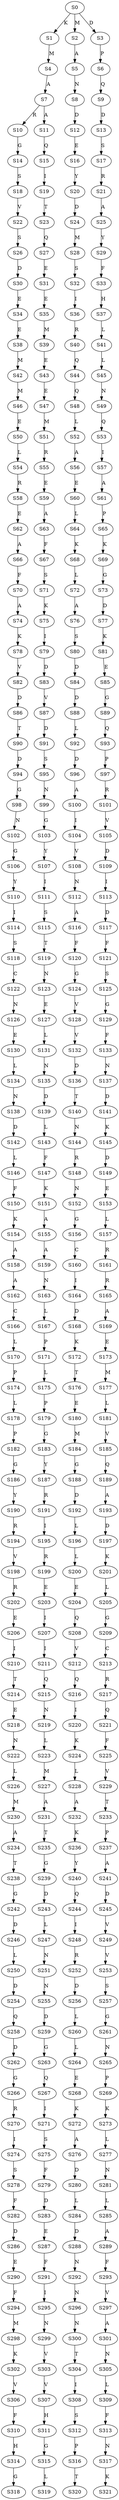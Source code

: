 strict digraph  {
	S0 -> S1 [ label = K ];
	S0 -> S2 [ label = M ];
	S0 -> S3 [ label = D ];
	S1 -> S4 [ label = M ];
	S2 -> S5 [ label = A ];
	S3 -> S6 [ label = P ];
	S4 -> S7 [ label = A ];
	S5 -> S8 [ label = N ];
	S6 -> S9 [ label = Q ];
	S7 -> S10 [ label = R ];
	S7 -> S11 [ label = A ];
	S8 -> S12 [ label = D ];
	S9 -> S13 [ label = D ];
	S10 -> S14 [ label = G ];
	S11 -> S15 [ label = Q ];
	S12 -> S16 [ label = E ];
	S13 -> S17 [ label = S ];
	S14 -> S18 [ label = S ];
	S15 -> S19 [ label = I ];
	S16 -> S20 [ label = Y ];
	S17 -> S21 [ label = R ];
	S18 -> S22 [ label = V ];
	S19 -> S23 [ label = T ];
	S20 -> S24 [ label = D ];
	S21 -> S25 [ label = A ];
	S22 -> S26 [ label = S ];
	S23 -> S27 [ label = Q ];
	S24 -> S28 [ label = M ];
	S25 -> S29 [ label = Y ];
	S26 -> S30 [ label = D ];
	S27 -> S31 [ label = E ];
	S28 -> S32 [ label = S ];
	S29 -> S33 [ label = F ];
	S30 -> S34 [ label = E ];
	S31 -> S35 [ label = E ];
	S32 -> S36 [ label = I ];
	S33 -> S37 [ label = H ];
	S34 -> S38 [ label = E ];
	S35 -> S39 [ label = M ];
	S36 -> S40 [ label = R ];
	S37 -> S41 [ label = L ];
	S38 -> S42 [ label = M ];
	S39 -> S43 [ label = E ];
	S40 -> S44 [ label = Q ];
	S41 -> S45 [ label = L ];
	S42 -> S46 [ label = M ];
	S43 -> S47 [ label = E ];
	S44 -> S48 [ label = Q ];
	S45 -> S49 [ label = N ];
	S46 -> S50 [ label = E ];
	S47 -> S51 [ label = M ];
	S48 -> S52 [ label = L ];
	S49 -> S53 [ label = Q ];
	S50 -> S54 [ label = L ];
	S51 -> S55 [ label = R ];
	S52 -> S56 [ label = A ];
	S53 -> S57 [ label = I ];
	S54 -> S58 [ label = R ];
	S55 -> S59 [ label = E ];
	S56 -> S60 [ label = E ];
	S57 -> S61 [ label = A ];
	S58 -> S62 [ label = E ];
	S59 -> S63 [ label = A ];
	S60 -> S64 [ label = L ];
	S61 -> S65 [ label = P ];
	S62 -> S66 [ label = A ];
	S63 -> S67 [ label = F ];
	S64 -> S68 [ label = K ];
	S65 -> S69 [ label = K ];
	S66 -> S70 [ label = F ];
	S67 -> S71 [ label = S ];
	S68 -> S72 [ label = L ];
	S69 -> S73 [ label = G ];
	S70 -> S74 [ label = A ];
	S71 -> S75 [ label = K ];
	S72 -> S76 [ label = A ];
	S73 -> S77 [ label = D ];
	S74 -> S78 [ label = K ];
	S75 -> S79 [ label = I ];
	S76 -> S80 [ label = S ];
	S77 -> S81 [ label = K ];
	S78 -> S82 [ label = V ];
	S79 -> S83 [ label = D ];
	S80 -> S84 [ label = D ];
	S81 -> S85 [ label = E ];
	S82 -> S86 [ label = D ];
	S83 -> S87 [ label = V ];
	S84 -> S88 [ label = D ];
	S85 -> S89 [ label = G ];
	S86 -> S90 [ label = T ];
	S87 -> S91 [ label = D ];
	S88 -> S92 [ label = L ];
	S89 -> S93 [ label = Q ];
	S90 -> S94 [ label = D ];
	S91 -> S95 [ label = S ];
	S92 -> S96 [ label = D ];
	S93 -> S97 [ label = P ];
	S94 -> S98 [ label = G ];
	S95 -> S99 [ label = N ];
	S96 -> S100 [ label = A ];
	S97 -> S101 [ label = R ];
	S98 -> S102 [ label = N ];
	S99 -> S103 [ label = G ];
	S100 -> S104 [ label = I ];
	S101 -> S105 [ label = V ];
	S102 -> S106 [ label = G ];
	S103 -> S107 [ label = Y ];
	S104 -> S108 [ label = V ];
	S105 -> S109 [ label = D ];
	S106 -> S110 [ label = Y ];
	S107 -> S111 [ label = I ];
	S108 -> S112 [ label = N ];
	S109 -> S113 [ label = I ];
	S110 -> S114 [ label = I ];
	S111 -> S115 [ label = S ];
	S112 -> S116 [ label = A ];
	S113 -> S117 [ label = D ];
	S114 -> S118 [ label = S ];
	S115 -> S119 [ label = T ];
	S116 -> S120 [ label = F ];
	S117 -> S121 [ label = F ];
	S118 -> S122 [ label = C ];
	S119 -> S123 [ label = N ];
	S120 -> S124 [ label = G ];
	S121 -> S125 [ label = S ];
	S122 -> S126 [ label = N ];
	S123 -> S127 [ label = E ];
	S124 -> S128 [ label = V ];
	S125 -> S129 [ label = G ];
	S126 -> S130 [ label = E ];
	S127 -> S131 [ label = L ];
	S128 -> S132 [ label = V ];
	S129 -> S133 [ label = F ];
	S130 -> S134 [ label = L ];
	S131 -> S135 [ label = N ];
	S132 -> S136 [ label = D ];
	S133 -> S137 [ label = N ];
	S134 -> S138 [ label = N ];
	S135 -> S139 [ label = D ];
	S136 -> S140 [ label = T ];
	S137 -> S141 [ label = D ];
	S138 -> S142 [ label = D ];
	S139 -> S143 [ label = L ];
	S140 -> S144 [ label = N ];
	S141 -> S145 [ label = K ];
	S142 -> S146 [ label = L ];
	S143 -> S147 [ label = F ];
	S144 -> S148 [ label = R ];
	S145 -> S149 [ label = D ];
	S146 -> S150 [ label = F ];
	S147 -> S151 [ label = K ];
	S148 -> S152 [ label = N ];
	S149 -> S153 [ label = E ];
	S150 -> S154 [ label = K ];
	S151 -> S155 [ label = A ];
	S152 -> S156 [ label = G ];
	S153 -> S157 [ label = L ];
	S154 -> S158 [ label = A ];
	S155 -> S159 [ label = A ];
	S156 -> S160 [ label = C ];
	S157 -> S161 [ label = R ];
	S158 -> S162 [ label = A ];
	S159 -> S163 [ label = N ];
	S160 -> S164 [ label = I ];
	S161 -> S165 [ label = R ];
	S162 -> S166 [ label = C ];
	S163 -> S167 [ label = L ];
	S164 -> S168 [ label = D ];
	S165 -> S169 [ label = A ];
	S166 -> S170 [ label = L ];
	S167 -> S171 [ label = P ];
	S168 -> S172 [ label = K ];
	S169 -> S173 [ label = E ];
	S170 -> S174 [ label = P ];
	S171 -> S175 [ label = L ];
	S172 -> S176 [ label = T ];
	S173 -> S177 [ label = M ];
	S174 -> S178 [ label = L ];
	S175 -> S179 [ label = P ];
	S176 -> S180 [ label = E ];
	S177 -> S181 [ label = L ];
	S178 -> S182 [ label = P ];
	S179 -> S183 [ label = G ];
	S180 -> S184 [ label = M ];
	S181 -> S185 [ label = V ];
	S182 -> S186 [ label = G ];
	S183 -> S187 [ label = Y ];
	S184 -> S188 [ label = G ];
	S185 -> S189 [ label = Q ];
	S186 -> S190 [ label = Y ];
	S187 -> S191 [ label = R ];
	S188 -> S192 [ label = D ];
	S189 -> S193 [ label = A ];
	S190 -> S194 [ label = R ];
	S191 -> S195 [ label = I ];
	S192 -> S196 [ label = L ];
	S193 -> S197 [ label = D ];
	S194 -> S198 [ label = V ];
	S195 -> S199 [ label = R ];
	S196 -> S200 [ label = L ];
	S197 -> S201 [ label = K ];
	S198 -> S202 [ label = R ];
	S199 -> S203 [ label = E ];
	S200 -> S204 [ label = E ];
	S201 -> S205 [ label = L ];
	S202 -> S206 [ label = E ];
	S203 -> S207 [ label = I ];
	S204 -> S208 [ label = Q ];
	S205 -> S209 [ label = G ];
	S206 -> S210 [ label = I ];
	S207 -> S211 [ label = I ];
	S208 -> S212 [ label = V ];
	S209 -> S213 [ label = C ];
	S210 -> S214 [ label = T ];
	S211 -> S215 [ label = Q ];
	S212 -> S216 [ label = Q ];
	S213 -> S217 [ label = R ];
	S214 -> S218 [ label = E ];
	S215 -> S219 [ label = N ];
	S216 -> S220 [ label = I ];
	S217 -> S221 [ label = Q ];
	S218 -> S222 [ label = N ];
	S219 -> S223 [ label = L ];
	S220 -> S224 [ label = K ];
	S221 -> S225 [ label = F ];
	S222 -> S226 [ label = L ];
	S223 -> S227 [ label = M ];
	S224 -> S228 [ label = L ];
	S225 -> S229 [ label = V ];
	S226 -> S230 [ label = M ];
	S227 -> S231 [ label = A ];
	S228 -> S232 [ label = A ];
	S229 -> S233 [ label = T ];
	S230 -> S234 [ label = A ];
	S231 -> S235 [ label = T ];
	S232 -> S236 [ label = K ];
	S233 -> S237 [ label = P ];
	S234 -> S238 [ label = T ];
	S235 -> S239 [ label = G ];
	S236 -> S240 [ label = Y ];
	S237 -> S241 [ label = A ];
	S238 -> S242 [ label = G ];
	S239 -> S243 [ label = D ];
	S240 -> S244 [ label = Q ];
	S241 -> S245 [ label = D ];
	S242 -> S246 [ label = D ];
	S243 -> S247 [ label = L ];
	S244 -> S248 [ label = I ];
	S245 -> S249 [ label = V ];
	S246 -> S250 [ label = L ];
	S247 -> S251 [ label = N ];
	S248 -> S252 [ label = R ];
	S249 -> S253 [ label = V ];
	S250 -> S254 [ label = D ];
	S251 -> S255 [ label = N ];
	S252 -> S256 [ label = D ];
	S253 -> S257 [ label = S ];
	S254 -> S258 [ label = Q ];
	S255 -> S259 [ label = D ];
	S256 -> S260 [ label = L ];
	S257 -> S261 [ label = G ];
	S258 -> S262 [ label = D ];
	S259 -> S263 [ label = G ];
	S260 -> S264 [ label = L ];
	S261 -> S265 [ label = N ];
	S262 -> S266 [ label = G ];
	S263 -> S267 [ label = Q ];
	S264 -> S268 [ label = E ];
	S265 -> S269 [ label = P ];
	S266 -> S270 [ label = R ];
	S267 -> S271 [ label = I ];
	S268 -> S272 [ label = K ];
	S269 -> S273 [ label = K ];
	S270 -> S274 [ label = I ];
	S271 -> S275 [ label = S ];
	S272 -> S276 [ label = A ];
	S273 -> S277 [ label = L ];
	S274 -> S278 [ label = S ];
	S275 -> S279 [ label = F ];
	S276 -> S280 [ label = D ];
	S277 -> S281 [ label = N ];
	S278 -> S282 [ label = F ];
	S279 -> S283 [ label = D ];
	S280 -> S284 [ label = L ];
	S281 -> S285 [ label = L ];
	S282 -> S286 [ label = D ];
	S283 -> S287 [ label = E ];
	S284 -> S288 [ label = D ];
	S285 -> S289 [ label = A ];
	S286 -> S290 [ label = E ];
	S287 -> S291 [ label = F ];
	S288 -> S292 [ label = N ];
	S289 -> S293 [ label = F ];
	S290 -> S294 [ label = F ];
	S291 -> S295 [ label = I ];
	S292 -> S296 [ label = N ];
	S293 -> S297 [ label = V ];
	S294 -> S298 [ label = M ];
	S295 -> S299 [ label = N ];
	S296 -> S300 [ label = N ];
	S297 -> S301 [ label = A ];
	S298 -> S302 [ label = K ];
	S299 -> S303 [ label = V ];
	S300 -> S304 [ label = T ];
	S301 -> S305 [ label = N ];
	S302 -> S306 [ label = V ];
	S303 -> S307 [ label = V ];
	S304 -> S308 [ label = I ];
	S305 -> S309 [ label = L ];
	S306 -> S310 [ label = F ];
	S307 -> S311 [ label = H ];
	S308 -> S312 [ label = S ];
	S309 -> S313 [ label = F ];
	S310 -> S314 [ label = H ];
	S311 -> S315 [ label = G ];
	S312 -> S316 [ label = P ];
	S313 -> S317 [ label = N ];
	S314 -> S318 [ label = G ];
	S315 -> S319 [ label = L ];
	S316 -> S320 [ label = T ];
	S317 -> S321 [ label = K ];
}
